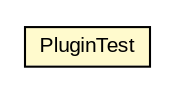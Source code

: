 #!/usr/local/bin/dot
#
# Class diagram 
# Generated by UMLGraph version R5_6-24-gf6e263 (http://www.umlgraph.org/)
#

digraph G {
	edge [fontname="arial",fontsize=10,labelfontname="arial",labelfontsize=10];
	node [fontname="arial",fontsize=10,shape=plaintext];
	nodesep=0.25;
	ranksep=0.5;
	// net.trajano.sonar.plugins.reverseproxyauth.test.PluginTest
	c10 [label=<<table title="net.trajano.sonar.plugins.reverseproxyauth.test.PluginTest" border="0" cellborder="1" cellspacing="0" cellpadding="2" port="p" bgcolor="lemonChiffon" href="./PluginTest.html">
		<tr><td><table border="0" cellspacing="0" cellpadding="1">
<tr><td align="center" balign="center"> PluginTest </td></tr>
		</table></td></tr>
		</table>>, URL="./PluginTest.html", fontname="arial", fontcolor="black", fontsize=10.0];
}

